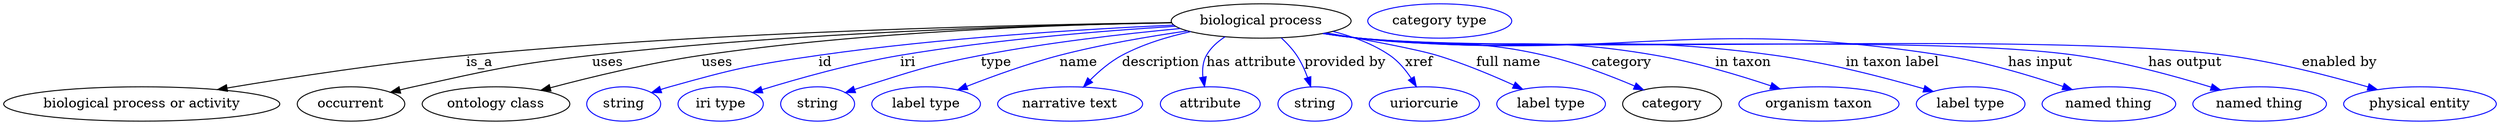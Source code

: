 digraph {
	graph [bb="0,0,2593.9,123"];
	node [label="\N"];
	"biological process"	[height=0.5,
		label="biological process",
		pos="1307.6,105",
		width=2.5998];
	"biological process or activity"	[height=0.5,
		pos="143.64,18",
		width=3.9899];
	"biological process" -> "biological process or activity"	[label=is_a,
		lp="495.64,61.5",
		pos="e,222.57,33.064 1214.2,103.22 1060.9,101.22 746.52,94.134 481.64,69 396.82,60.952 300.78,46.196 232.81,34.792"];
	occurrent	[height=0.5,
		pos="361.64,18",
		width=1.5526];
	"biological process" -> occurrent	[label=uses,
		lp="629.14,61.5",
		pos="e,402.78,30.292 1214.6,103.01 1081,100.75 827.21,93.341 612.64,69 529.21,59.537 508.65,53.97 426.64,36 422.04,34.992 417.27,33.879 \
412.51,32.72"];
	"ontology class"	[height=0.5,
		pos="512.64,18",
		width=2.1304];
	"biological process" -> "ontology class"	[label=uses,
		lp="743.14,61.5",
		pos="e,559.38,32.335 1214.3,103.23 1099.1,101.17 897.5,93.924 726.64,69 672.52,61.106 611.92,46.378 569.06,34.942"];
	id	[color=blue,
		height=0.5,
		label=string,
		pos="645.64,18",
		width=1.0652];
	"biological process" -> id	[color=blue,
		label=id,
		lp="855.64,61.5",
		pos="e,674.63,29.954 1216.7,100.65 1123.8,96.39 975.6,87.272 848.64,69 778.92,58.967 761.42,55.131 693.64,36 690.53,35.124 687.34,34.151 \
684.14,33.129",
		style=solid];
	iri	[color=blue,
		height=0.5,
		label="iri type",
		pos="746.64,18",
		width=1.2277];
	"biological process" -> iri	[color=blue,
		label=iri,
		lp="941.64,61.5",
		pos="e,780,29.942 1218.4,99.417 1142.3,94.613 1030.2,85.409 933.64,69 883.46,60.476 827.19,44.535 789.61,32.939",
		style=solid];
	type	[color=blue,
		height=0.5,
		label=string,
		pos="847.64,18",
		width=1.0652];
	"biological process" -> type	[color=blue,
		label=type,
		lp="1032.6,61.5",
		pos="e,876.59,29.898 1223.4,97.115 1165,91.552 1085.7,82.42 1016.6,69 961.5,58.285 948.21,52.901 894.64,36 891.88,35.131 889.05,34.201 \
886.21,33.24",
		style=solid];
	name	[color=blue,
		height=0.5,
		label="label type",
		pos="960.64,18",
		width=1.5707];
	"biological process" -> name	[color=blue,
		label=name,
		lp="1118.6,61.5",
		pos="e,993.28,32.737 1231,94.569 1191.1,88.812 1141.9,80.352 1098.6,69 1065.8,60.383 1029.8,47.204 1002.8,36.54",
		style=solid];
	description	[color=blue,
		height=0.5,
		label="narrative text",
		pos="1110.6,18",
		width=2.0943];
	"biological process" -> description	[color=blue,
		label=description,
		lp="1203.1,61.5",
		pos="e,1123.9,35.782 1233.3,93.911 1209.7,88.691 1184.2,80.823 1162.6,69 1150.8,62.511 1139.7,52.619 1130.8,43.342",
		style=solid];
	"has attribute"	[color=blue,
		height=0.5,
		label=attribute,
		pos="1255.6,18",
		width=1.4443];
	"biological process" -> "has attribute"	[color=blue,
		label="has attribute",
		lp="1297.6,61.5",
		pos="e,1249.2,36.221 1270,88.424 1262.3,83.404 1255.1,77.006 1250.6,69 1246.8,62.118 1246.3,53.863 1247.2,46.061",
		style=solid];
	"provided by"	[color=blue,
		height=0.5,
		label=string,
		pos="1363.6,18",
		width=1.0652];
	"biological process" -> "provided by"	[color=blue,
		label="provided by",
		lp="1395.1,61.5",
		pos="e,1359.2,36.115 1328.6,87.288 1334.3,81.912 1340.2,75.621 1344.6,69 1349.3,61.938 1353.1,53.545 1356,45.671",
		style=solid];
	xref	[color=blue,
		height=0.5,
		label=uriorcurie,
		pos="1477.6,18",
		width=1.5887];
	"biological process" -> xref	[color=blue,
		label=xref,
		lp="1472.1,61.5",
		pos="e,1469.2,36.236 1382.5,94.025 1402.9,88.842 1424.2,80.967 1441.6,69 1450.6,62.829 1458.2,53.638 1464,44.813",
		style=solid];
	"full name"	[color=blue,
		height=0.5,
		label="label type",
		pos="1609.6,18",
		width=1.5707];
	"biological process" -> "full name"	[color=blue,
		label="full name",
		lp="1565.1,61.5",
		pos="e,1580,33.521 1375.8,92.496 1418.5,84.981 1469.4,75.408 1490.6,69 1518,60.721 1547.7,48.254 1570.6,37.84",
		style=solid];
	category	[height=0.5,
		pos="1735.6,18",
		width=1.4263];
	"biological process" -> category	[color=blue,
		label=category,
		lp="1683.1,61.5",
		pos="e,1706,32.771 1373.9,92.24 1385.8,90.337 1398.1,88.502 1409.6,87 1495.1,75.911 1518.7,88.329 1602.6,69 1635.1,61.516 1670.4,47.987 \
1696.5,36.888",
		style=solid];
	"in taxon"	[color=blue,
		height=0.5,
		label="organism taxon",
		pos="1888.6,18",
		width=2.3109];
	"biological process" -> "in taxon"	[color=blue,
		label="in taxon",
		lp="1809.6,61.5",
		pos="e,1848,33.788 1372.8,92.076 1385,90.144 1397.7,88.34 1409.6,87 1546.3,71.67 1583.1,92.561 1718.6,69 1759.7,61.855 1805,48.248 1838.5,\
37.032",
		style=solid];
	"in taxon label"	[color=blue,
		height=0.5,
		label="label type",
		pos="2046.6,18",
		width=1.5707];
	"biological process" -> "in taxon label"	[color=blue,
		label="in taxon label",
		lp="1965.1,61.5",
		pos="e,2007.6,31.095 1372.5,91.956 1384.8,90.023 1397.6,88.25 1409.6,87 1601.2,67.13 1651.9,95.522 1842.6,69 1896.5,61.509 1956.9,45.766 \
1997.9,33.935",
		style=solid];
	"has input"	[color=blue,
		height=0.5,
		label="named thing",
		pos="2190.6,18",
		width=1.9318];
	"biological process" -> "has input"	[color=blue,
		label="has input",
		lp="2119.1,61.5",
		pos="e,2152.4,33.054 1372.2,91.881 1384.6,89.943 1397.5,88.187 1409.6,87 1678.7,60.718 1750.6,110.86 2017.6,69 2060.8,62.236 2108.4,47.964 \
2142.7,36.392",
		style=solid];
	"has output"	[color=blue,
		height=0.5,
		label="named thing",
		pos="2347.6,18",
		width=1.9318];
	"biological process" -> "has output"	[color=blue,
		label="has output",
		lp="2270.1,61.5",
		pos="e,2306.8,32.627 1371.9,91.87 1384.4,89.919 1397.4,88.162 1409.6,87 1574.9,71.312 1992.2,92.181 2156.6,69 2205.1,62.169 2258.9,47.411 \
2297,35.689",
		style=solid];
	"enabled by"	[color=blue,
		height=0.5,
		label="physical entity",
		pos="2514.6,18",
		width=2.2026];
	"biological process" -> "enabled by"	[color=blue,
		label="enabled by",
		lp="2431.1,61.5",
		pos="e,2470.3,33.019 1371.9,91.829 1384.4,89.882 1397.4,88.136 1409.6,87 1609.5,68.453 2113.7,95.275 2312.6,69 2363.6,62.271 2420.3,47.579 \
2460.6,35.853",
		style=solid];
	"named thing_category"	[color=blue,
		height=0.5,
		label="category type",
		pos="1493.6,105",
		width=2.0762];
}
